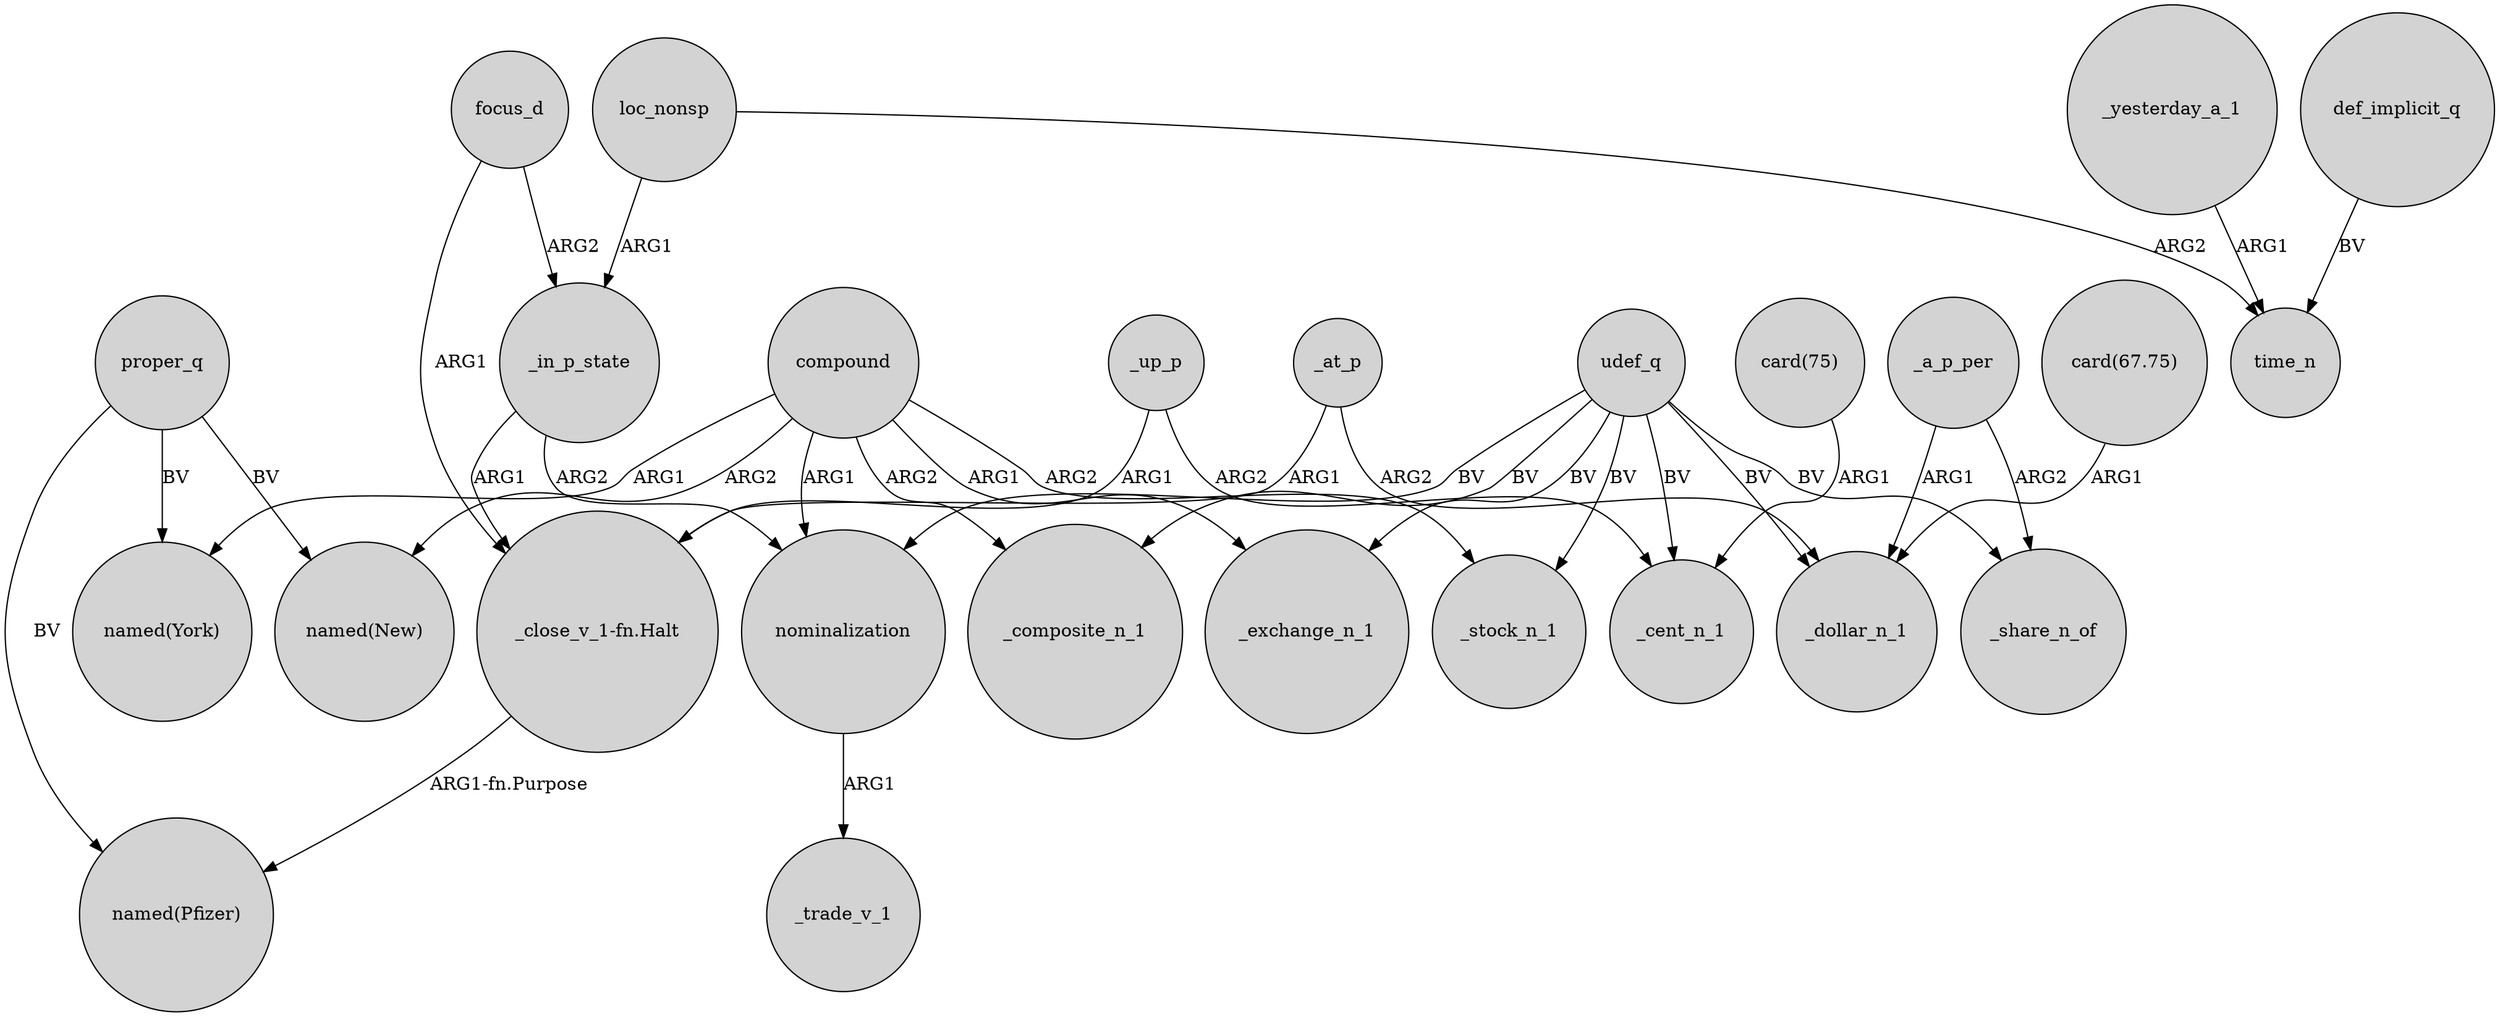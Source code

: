 digraph {
	node [shape=circle style=filled]
	_in_p_state -> nominalization [label=ARG2]
	proper_q -> "named(Pfizer)" [label=BV]
	focus_d -> "_close_v_1-fn.Halt" [label=ARG1]
	focus_d -> _in_p_state [label=ARG2]
	_in_p_state -> "_close_v_1-fn.Halt" [label=ARG1]
	compound -> "named(New)" [label=ARG2]
	proper_q -> "named(New)" [label=BV]
	udef_q -> nominalization [label=BV]
	udef_q -> _exchange_n_1 [label=BV]
	_yesterday_a_1 -> time_n [label=ARG1]
	_up_p -> _cent_n_1 [label=ARG2]
	udef_q -> _cent_n_1 [label=BV]
	compound -> _exchange_n_1 [label=ARG1]
	proper_q -> "named(York)" [label=BV]
	compound -> nominalization [label=ARG1]
	_up_p -> "_close_v_1-fn.Halt" [label=ARG1]
	udef_q -> _stock_n_1 [label=BV]
	_at_p -> _dollar_n_1 [label=ARG2]
	_a_p_per -> _share_n_of [label=ARG2]
	"card(75)" -> _cent_n_1 [label=ARG1]
	udef_q -> _share_n_of [label=BV]
	_at_p -> "_close_v_1-fn.Halt" [label=ARG1]
	compound -> _stock_n_1 [label=ARG2]
	udef_q -> _dollar_n_1 [label=BV]
	"_close_v_1-fn.Halt" -> "named(Pfizer)" [label="ARG1-fn.Purpose"]
	_a_p_per -> _dollar_n_1 [label=ARG1]
	udef_q -> _composite_n_1 [label=BV]
	loc_nonsp -> time_n [label=ARG2]
	"card(67.75)" -> _dollar_n_1 [label=ARG1]
	compound -> "named(York)" [label=ARG1]
	def_implicit_q -> time_n [label=BV]
	compound -> _composite_n_1 [label=ARG2]
	loc_nonsp -> _in_p_state [label=ARG1]
	nominalization -> _trade_v_1 [label=ARG1]
}
